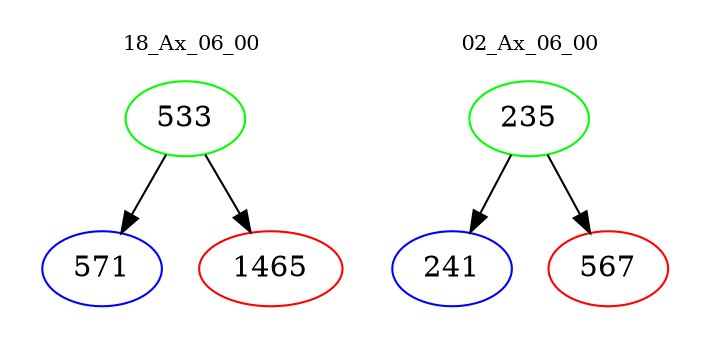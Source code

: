 digraph{
subgraph cluster_0 {
color = white
label = "18_Ax_06_00";
fontsize=10;
T0_533 [label="533", color="green"]
T0_533 -> T0_571 [color="black"]
T0_571 [label="571", color="blue"]
T0_533 -> T0_1465 [color="black"]
T0_1465 [label="1465", color="red"]
}
subgraph cluster_1 {
color = white
label = "02_Ax_06_00";
fontsize=10;
T1_235 [label="235", color="green"]
T1_235 -> T1_241 [color="black"]
T1_241 [label="241", color="blue"]
T1_235 -> T1_567 [color="black"]
T1_567 [label="567", color="red"]
}
}
